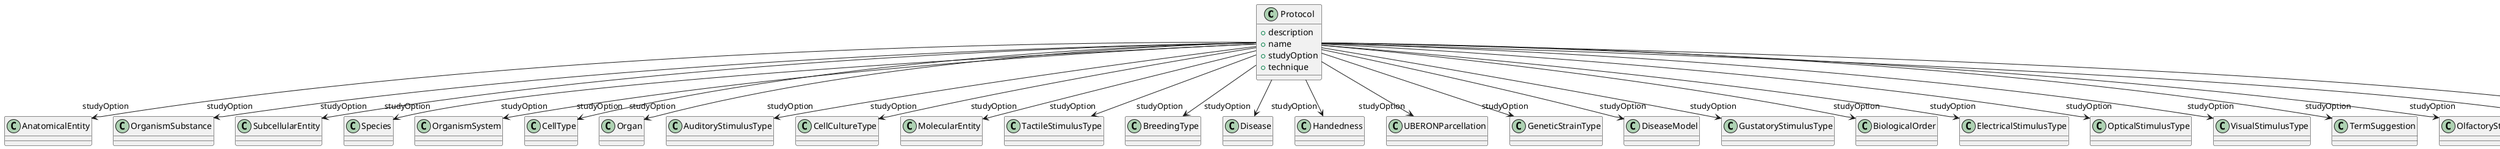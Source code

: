 @startuml
class Protocol {
+description
+name
+studyOption
+technique

}
Protocol -d-> "studyOption" AnatomicalEntity
Protocol -d-> "studyOption" OrganismSubstance
Protocol -d-> "studyOption" SubcellularEntity
Protocol -d-> "studyOption" Species
Protocol -d-> "studyOption" OrganismSystem
Protocol -d-> "studyOption" CellType
Protocol -d-> "studyOption" Organ
Protocol -d-> "studyOption" AuditoryStimulusType
Protocol -d-> "studyOption" CellCultureType
Protocol -d-> "studyOption" MolecularEntity
Protocol -d-> "studyOption" TactileStimulusType
Protocol -d-> "studyOption" BreedingType
Protocol -d-> "studyOption" Disease
Protocol -d-> "studyOption" Handedness
Protocol -d-> "studyOption" UBERONParcellation
Protocol -d-> "studyOption" GeneticStrainType
Protocol -d-> "studyOption" DiseaseModel
Protocol -d-> "studyOption" GustatoryStimulusType
Protocol -d-> "studyOption" BiologicalOrder
Protocol -d-> "studyOption" ElectricalStimulusType
Protocol -d-> "studyOption" OpticalStimulusType
Protocol -d-> "studyOption" VisualStimulusType
Protocol -d-> "studyOption" TermSuggestion
Protocol -d-> "studyOption" OlfactoryStimulusType
Protocol -d-> "studyOption" BiologicalSex
Protocol -d-> "technique" Technique

@enduml